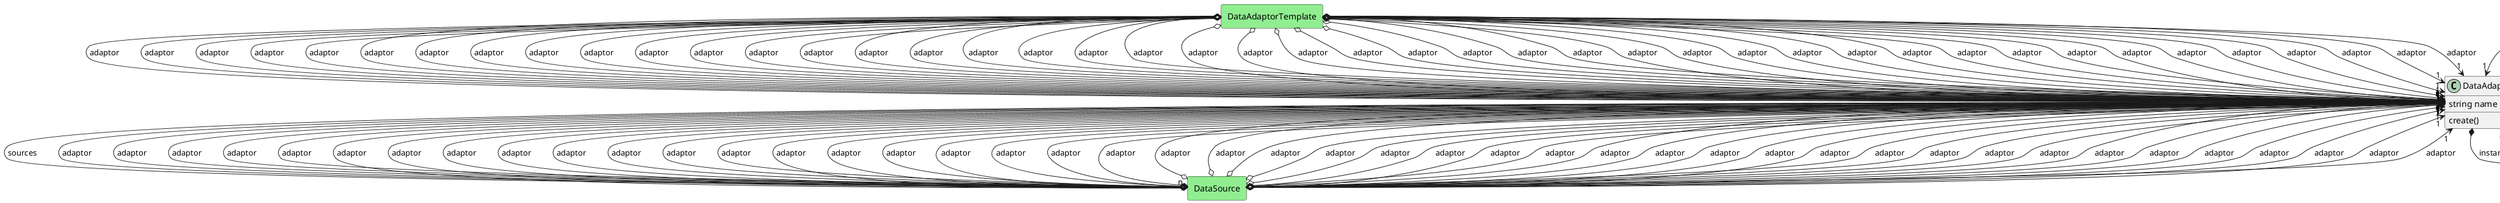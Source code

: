 @startuml

class "DataAdaptor" as Model {
 string name

 create()
 
}

rectangle "DataBluePrint" as DataBluePrint #lightblue {
}

Model o--> "1" DataBluePrint : blueprint


rectangle "DataSource" as DataSource #lightblue {
}

Model *--> "n" DataSource : sources


rectangle "DataAdaptorInstance" as DataAdaptorInstance #lightblue {
}

Model *--> "n" DataAdaptorInstance : instances




    rectangle "DataAdaptorInstance" as DataAdaptorInstance #lightgreen {
    }
    
        DataAdaptorInstance   o--> "1" Model : "parent"
    
    rectangle "DataAdaptorTemplate" as DataAdaptorTemplate #lightgreen {
    }
    
        DataAdaptorTemplate   o--> "1" Model : "adaptor"
    
    rectangle "DataSource" as DataSource #lightgreen {
    }
    
        DataSource   o--> "1" Model : "adaptor"
    
    rectangle "Data" as Data #lightgreen {
    }
    
        Data   o--> "1" Model : "adaptor"
    
    rectangle "DataAdaptorInstance" as DataAdaptorInstance #lightgreen {
    }
    
        DataAdaptorInstance   o--> "1" Model : "parent"
    
    rectangle "DataAdaptorTemplate" as DataAdaptorTemplate #lightgreen {
    }
    
        DataAdaptorTemplate   o--> "1" Model : "adaptor"
    
    rectangle "DataSource" as DataSource #lightgreen {
    }
    
        DataSource   o--> "1" Model : "adaptor"
    
    rectangle "Data" as Data #lightgreen {
    }
    
        Data   o--> "1" Model : "adaptor"
    
    rectangle "DataAdaptorInstance" as DataAdaptorInstance #lightgreen {
    }
    
        DataAdaptorInstance   o--> "1" Model : "parent"
    
    rectangle "DataAdaptorTemplate" as DataAdaptorTemplate #lightgreen {
    }
    
        DataAdaptorTemplate   o--> "1" Model : "adaptor"
    
    rectangle "DataSource" as DataSource #lightgreen {
    }
    
        DataSource   o--> "1" Model : "adaptor"
    
    rectangle "Data" as Data #lightgreen {
    }
    
        Data   o--> "1" Model : "adaptor"
    
    rectangle "DataAdaptorInstance" as DataAdaptorInstance #lightgreen {
    }
    
        DataAdaptorInstance   o--> "1" Model : "parent"
    
    rectangle "DataAdaptorTemplate" as DataAdaptorTemplate #lightgreen {
    }
    
        DataAdaptorTemplate   o--> "1" Model : "adaptor"
    
    rectangle "DataSource" as DataSource #lightgreen {
    }
    
        DataSource   o--> "1" Model : "adaptor"
    
    rectangle "Data" as Data #lightgreen {
    }
    
        Data   o--> "1" Model : "adaptor"
    
    rectangle "DataAdaptorInstance" as DataAdaptorInstance #lightgreen {
    }
    
        DataAdaptorInstance   o--> "1" Model : "parent"
    
    rectangle "DataAdaptorTemplate" as DataAdaptorTemplate #lightgreen {
    }
    
        DataAdaptorTemplate   o--> "1" Model : "adaptor"
    
    rectangle "DataSource" as DataSource #lightgreen {
    }
    
        DataSource   o--> "1" Model : "adaptor"
    
    rectangle "Data" as Data #lightgreen {
    }
    
        Data   o--> "1" Model : "adaptor"
    
    rectangle "DataAdaptorInstance" as DataAdaptorInstance #lightgreen {
    }
    
        DataAdaptorInstance   o--> "1" Model : "parent"
    
    rectangle "DataAdaptorTemplate" as DataAdaptorTemplate #lightgreen {
    }
    
        DataAdaptorTemplate   o--> "1" Model : "adaptor"
    
    rectangle "DataSource" as DataSource #lightgreen {
    }
    
        DataSource   o--> "1" Model : "adaptor"
    
    rectangle "Data" as Data #lightgreen {
    }
    
        Data   o--> "1" Model : "adaptor"
    
    rectangle "DataAdaptorInstance" as DataAdaptorInstance #lightgreen {
    }
    
        DataAdaptorInstance   o--> "1" Model : "parent"
    
    rectangle "DataAdaptorTemplate" as DataAdaptorTemplate #lightgreen {
    }
    
        DataAdaptorTemplate   o--> "1" Model : "adaptor"
    
    rectangle "DataSource" as DataSource #lightgreen {
    }
    
        DataSource   o--> "1" Model : "adaptor"
    
    rectangle "Data" as Data #lightgreen {
    }
    
        Data   o--> "1" Model : "adaptor"
    
    rectangle "DataAdaptorInstance" as DataAdaptorInstance #lightgreen {
    }
    
        DataAdaptorInstance   o--> "1" Model : "parent"
    
    rectangle "DataAdaptorTemplate" as DataAdaptorTemplate #lightgreen {
    }
    
        DataAdaptorTemplate   o--> "1" Model : "adaptor"
    
    rectangle "DataSource" as DataSource #lightgreen {
    }
    
        DataSource   o--> "1" Model : "adaptor"
    
    rectangle "Data" as Data #lightgreen {
    }
    
        Data   o--> "1" Model : "adaptor"
    
    rectangle "DataAdaptorInstance" as DataAdaptorInstance #lightgreen {
    }
    
        DataAdaptorInstance   o--> "1" Model : "parent"
    
    rectangle "DataAdaptorTemplate" as DataAdaptorTemplate #lightgreen {
    }
    
        DataAdaptorTemplate   o--> "1" Model : "adaptor"
    
    rectangle "DataSource" as DataSource #lightgreen {
    }
    
        DataSource   o--> "1" Model : "adaptor"
    
    rectangle "Data" as Data #lightgreen {
    }
    
        Data   o--> "1" Model : "adaptor"
    
    rectangle "DataAdaptorInstance" as DataAdaptorInstance #lightgreen {
    }
    
        DataAdaptorInstance   o--> "1" Model : "parent"
    
    rectangle "DataAdaptorTemplate" as DataAdaptorTemplate #lightgreen {
    }
    
        DataAdaptorTemplate   o--> "1" Model : "adaptor"
    
    rectangle "DataSource" as DataSource #lightgreen {
    }
    
        DataSource   o--> "1" Model : "adaptor"
    
    rectangle "Data" as Data #lightgreen {
    }
    
        Data   o--> "1" Model : "adaptor"
    
    rectangle "DataAdaptorInstance" as DataAdaptorInstance #lightgreen {
    }
    
        DataAdaptorInstance   o--> "1" Model : "parent"
    
    rectangle "DataAdaptorTemplate" as DataAdaptorTemplate #lightgreen {
    }
    
        DataAdaptorTemplate   o--> "1" Model : "adaptor"
    
    rectangle "DataSource" as DataSource #lightgreen {
    }
    
        DataSource   o--> "1" Model : "adaptor"
    
    rectangle "Data" as Data #lightgreen {
    }
    
        Data   o--> "1" Model : "adaptor"
    
    rectangle "DataAdaptorInstance" as DataAdaptorInstance #lightgreen {
    }
    
        DataAdaptorInstance   o--> "1" Model : "parent"
    
    rectangle "DataAdaptorTemplate" as DataAdaptorTemplate #lightgreen {
    }
    
        DataAdaptorTemplate   o--> "1" Model : "adaptor"
    
    rectangle "DataSource" as DataSource #lightgreen {
    }
    
        DataSource   o--> "1" Model : "adaptor"
    
    rectangle "Data" as Data #lightgreen {
    }
    
        Data   o--> "1" Model : "adaptor"
    
    rectangle "DataAdaptorInstance" as DataAdaptorInstance #lightgreen {
    }
    
        DataAdaptorInstance   o--> "1" Model : "parent"
    
    rectangle "DataAdaptorTemplate" as DataAdaptorTemplate #lightgreen {
    }
    
        DataAdaptorTemplate   o--> "1" Model : "adaptor"
    
    rectangle "DataSource" as DataSource #lightgreen {
    }
    
        DataSource   o--> "1" Model : "adaptor"
    
    rectangle "Data" as Data #lightgreen {
    }
    
        Data   o--> "1" Model : "adaptor"
    
    rectangle "DataAdaptorInstance" as DataAdaptorInstance #lightgreen {
    }
    
        DataAdaptorInstance   o--> "1" Model : "parent"
    
    rectangle "DataAdaptorTemplate" as DataAdaptorTemplate #lightgreen {
    }
    
        DataAdaptorTemplate   o--> "1" Model : "adaptor"
    
    rectangle "DataSource" as DataSource #lightgreen {
    }
    
        DataSource   o--> "1" Model : "adaptor"
    
    rectangle "Data" as Data #lightgreen {
    }
    
        Data   o--> "1" Model : "adaptor"
    
    rectangle "DataAdaptorInstance" as DataAdaptorInstance #lightgreen {
    }
    
        DataAdaptorInstance   o--> "1" Model : "parent"
    
    rectangle "DataAdaptorTemplate" as DataAdaptorTemplate #lightgreen {
    }
    
        DataAdaptorTemplate   o--> "1" Model : "adaptor"
    
    rectangle "DataSource" as DataSource #lightgreen {
    }
    
        DataSource   o--> "1" Model : "adaptor"
    
    rectangle "Data" as Data #lightgreen {
    }
    
        Data   o--> "1" Model : "adaptor"
    
    rectangle "DataAdaptorInstance" as DataAdaptorInstance #lightgreen {
    }
    
        DataAdaptorInstance   o--> "1" Model : "parent"
    
    rectangle "DataAdaptorTemplate" as DataAdaptorTemplate #lightgreen {
    }
    
        DataAdaptorTemplate   o--> "1" Model : "adaptor"
    
    rectangle "DataSource" as DataSource #lightgreen {
    }
    
        DataSource   o--> "1" Model : "adaptor"
    
    rectangle "Data" as Data #lightgreen {
    }
    
        Data   o--> "1" Model : "adaptor"
    
    rectangle "DataAdaptorInstance" as DataAdaptorInstance #lightgreen {
    }
    
        DataAdaptorInstance   o--> "1" Model : "parent"
    
    rectangle "DataAdaptorTemplate" as DataAdaptorTemplate #lightgreen {
    }
    
        DataAdaptorTemplate   o--> "1" Model : "adaptor"
    
    rectangle "DataSource" as DataSource #lightgreen {
    }
    
        DataSource   o--> "1" Model : "adaptor"
    
    rectangle "Data" as Data #lightgreen {
    }
    
        Data   o--> "1" Model : "adaptor"
    
    rectangle "DataAdaptorInstance" as DataAdaptorInstance #lightgreen {
    }
    
        DataAdaptorInstance   o--> "1" Model : "parent"
    
    rectangle "DataAdaptorTemplate" as DataAdaptorTemplate #lightgreen {
    }
    
        DataAdaptorTemplate   o--> "1" Model : "adaptor"
    
    rectangle "DataSource" as DataSource #lightgreen {
    }
    
        DataSource   o--> "1" Model : "adaptor"
    
    rectangle "Data" as Data #lightgreen {
    }
    
        Data   o--> "1" Model : "adaptor"
    
    rectangle "DataAdaptorInstance" as DataAdaptorInstance #lightgreen {
    }
    
        DataAdaptorInstance   o--> "1" Model : "parent"
    
    rectangle "DataAdaptorTemplate" as DataAdaptorTemplate #lightgreen {
    }
    
        DataAdaptorTemplate   o--> "1" Model : "adaptor"
    
    rectangle "DataSource" as DataSource #lightgreen {
    }
    
        DataSource   o--> "1" Model : "adaptor"
    
    rectangle "Data" as Data #lightgreen {
    }
    
        Data   o--> "1" Model : "adaptor"
    
    rectangle "DataAdaptorInstance" as DataAdaptorInstance #lightgreen {
    }
    
        DataAdaptorInstance   o--> "1" Model : "parent"
    
    rectangle "DataAdaptorTemplate" as DataAdaptorTemplate #lightgreen {
    }
    
        DataAdaptorTemplate   o--> "1" Model : "adaptor"
    
    rectangle "DataSource" as DataSource #lightgreen {
    }
    
        DataSource   o--> "1" Model : "adaptor"
    
    rectangle "Data" as Data #lightgreen {
    }
    
        Data   o--> "1" Model : "adaptor"
    
    rectangle "DataAdaptorInstance" as DataAdaptorInstance #lightgreen {
    }
    
        DataAdaptorInstance   o--> "1" Model : "parent"
    
    rectangle "DataAdaptorTemplate" as DataAdaptorTemplate #lightgreen {
    }
    
        DataAdaptorTemplate   o--> "1" Model : "adaptor"
    
    rectangle "DataSource" as DataSource #lightgreen {
    }
    
        DataSource   o--> "1" Model : "adaptor"
    
    rectangle "Data" as Data #lightgreen {
    }
    
        Data   o--> "1" Model : "adaptor"
    
    rectangle "DataAdaptorInstance" as DataAdaptorInstance #lightgreen {
    }
    
        DataAdaptorInstance   o--> "1" Model : "parent"
    
    rectangle "DataAdaptorTemplate" as DataAdaptorTemplate #lightgreen {
    }
    
        DataAdaptorTemplate   o--> "1" Model : "adaptor"
    
    rectangle "DataSource" as DataSource #lightgreen {
    }
    
        DataSource   o--> "1" Model : "adaptor"
    
    rectangle "Data" as Data #lightgreen {
    }
    
        Data   o--> "1" Model : "adaptor"
    
    rectangle "DataAdaptorInstance" as DataAdaptorInstance #lightgreen {
    }
    
        DataAdaptorInstance   o--> "1" Model : "parent"
    
    rectangle "DataAdaptorTemplate" as DataAdaptorTemplate #lightgreen {
    }
    
        DataAdaptorTemplate   o--> "1" Model : "adaptor"
    
    rectangle "DataSource" as DataSource #lightgreen {
    }
    
        DataSource   o--> "1" Model : "adaptor"
    
    rectangle "Data" as Data #lightgreen {
    }
    
        Data   o--> "1" Model : "adaptor"
    
    rectangle "DataAdaptorInstance" as DataAdaptorInstance #lightgreen {
    }
    
        DataAdaptorInstance   o--> "1" Model : "parent"
    
    rectangle "DataAdaptorTemplate" as DataAdaptorTemplate #lightgreen {
    }
    
        DataAdaptorTemplate   o--> "1" Model : "adaptor"
    
    rectangle "DataSource" as DataSource #lightgreen {
    }
    
        DataSource   o--> "1" Model : "adaptor"
    
    rectangle "Data" as Data #lightgreen {
    }
    
        Data   o--> "1" Model : "adaptor"
    
    rectangle "DataAdaptorInstance" as DataAdaptorInstance #lightgreen {
    }
    
        DataAdaptorInstance   o--> "1" Model : "parent"
    
    rectangle "DataAdaptorTemplate" as DataAdaptorTemplate #lightgreen {
    }
    
        DataAdaptorTemplate   o--> "1" Model : "adaptor"
    
    rectangle "DataSource" as DataSource #lightgreen {
    }
    
        DataSource   o--> "1" Model : "adaptor"
    
    rectangle "Data" as Data #lightgreen {
    }
    
        Data   o--> "1" Model : "adaptor"
    
    rectangle "DataAdaptorInstance" as DataAdaptorInstance #lightgreen {
    }
    
        DataAdaptorInstance   o--> "1" Model : "parent"
    
    rectangle "DataAdaptorTemplate" as DataAdaptorTemplate #lightgreen {
    }
    
        DataAdaptorTemplate   o--> "1" Model : "adaptor"
    
    rectangle "DataSource" as DataSource #lightgreen {
    }
    
        DataSource   o--> "1" Model : "adaptor"
    
    rectangle "Data" as Data #lightgreen {
    }
    
        Data   o--> "1" Model : "adaptor"
    
    rectangle "DataAdaptorInstance" as DataAdaptorInstance #lightgreen {
    }
    
        DataAdaptorInstance   o--> "1" Model : "parent"
    
    rectangle "DataAdaptorTemplate" as DataAdaptorTemplate #lightgreen {
    }
    
        DataAdaptorTemplate   o--> "1" Model : "adaptor"
    
    rectangle "DataSource" as DataSource #lightgreen {
    }
    
        DataSource   o--> "1" Model : "adaptor"
    
    rectangle "Data" as Data #lightgreen {
    }
    
        Data   o--> "1" Model : "adaptor"
    
    rectangle "DataAdaptorInstance" as DataAdaptorInstance #lightgreen {
    }
    
        DataAdaptorInstance   o--> "1" Model : "parent"
    
    rectangle "DataAdaptorTemplate" as DataAdaptorTemplate #lightgreen {
    }
    
        DataAdaptorTemplate   o--> "1" Model : "adaptor"
    
    rectangle "DataSource" as DataSource #lightgreen {
    }
    
        DataSource   o--> "1" Model : "adaptor"
    
    rectangle "Data" as Data #lightgreen {
    }
    
        Data   o--> "1" Model : "adaptor"
    
    rectangle "DataAdaptorInstance" as DataAdaptorInstance #lightgreen {
    }
    
        DataAdaptorInstance   o--> "1" Model : "parent"
    
    rectangle "DataAdaptorTemplate" as DataAdaptorTemplate #lightgreen {
    }
    
        DataAdaptorTemplate   o--> "1" Model : "adaptor"
    
    rectangle "DataSource" as DataSource #lightgreen {
    }
    
        DataSource   o--> "1" Model : "adaptor"
    
    rectangle "Data" as Data #lightgreen {
    }
    
        Data   o--> "1" Model : "adaptor"
    
    rectangle "DataAdaptorInstance" as DataAdaptorInstance #lightgreen {
    }
    
        DataAdaptorInstance   o--> "1" Model : "parent"
    
    rectangle "DataAdaptorTemplate" as DataAdaptorTemplate #lightgreen {
    }
    
        DataAdaptorTemplate   o--> "1" Model : "adaptor"
    
    rectangle "DataSource" as DataSource #lightgreen {
    }
    
        DataSource   o--> "1" Model : "adaptor"
    
    rectangle "Data" as Data #lightgreen {
    }
    
        Data   o--> "1" Model : "adaptor"
    
    rectangle "DataAdaptorInstance" as DataAdaptorInstance #lightgreen {
    }
    
        DataAdaptorInstance   o--> "1" Model : "parent"
    
    rectangle "DataAdaptorTemplate" as DataAdaptorTemplate #lightgreen {
    }
    
        DataAdaptorTemplate   o--> "1" Model : "adaptor"
    
    rectangle "DataSource" as DataSource #lightgreen {
    }
    
        DataSource   o--> "1" Model : "adaptor"
    
    rectangle "Data" as Data #lightgreen {
    }
    
        Data   o--> "1" Model : "adaptor"
    
    rectangle "DataAdaptorInstance" as DataAdaptorInstance #lightgreen {
    }
    
        DataAdaptorInstance   o--> "1" Model : "parent"
    
    rectangle "DataAdaptorTemplate" as DataAdaptorTemplate #lightgreen {
    }
    
        DataAdaptorTemplate   o--> "1" Model : "adaptor"
    
    rectangle "DataSource" as DataSource #lightgreen {
    }
    
        DataSource   o--> "1" Model : "adaptor"
    
    rectangle "Data" as Data #lightgreen {
    }
    
        Data   o--> "1" Model : "adaptor"
    
    rectangle "DataAdaptorInstance" as DataAdaptorInstance #lightgreen {
    }
    
        DataAdaptorInstance   o--> "1" Model : "parent"
    
    rectangle "DataAdaptorTemplate" as DataAdaptorTemplate #lightgreen {
    }
    
        DataAdaptorTemplate   o--> "1" Model : "adaptor"
    
    rectangle "DataSource" as DataSource #lightgreen {
    }
    
        DataSource   o--> "1" Model : "adaptor"
    
    rectangle "Data" as Data #lightgreen {
    }
    
        Data   o--> "1" Model : "adaptor"
    
    rectangle "DataAdaptorInstance" as DataAdaptorInstance #lightgreen {
    }
    
        DataAdaptorInstance   o--> "1" Model : "parent"
    
    rectangle "DataAdaptorTemplate" as DataAdaptorTemplate #lightgreen {
    }
    
        DataAdaptorTemplate   o--> "1" Model : "adaptor"
    
    rectangle "DataSource" as DataSource #lightgreen {
    }
    
        DataSource   o--> "1" Model : "adaptor"
    
    rectangle "Data" as Data #lightgreen {
    }
    
        Data   o--> "1" Model : "adaptor"
    
    rectangle "DataAdaptorInstance" as DataAdaptorInstance #lightgreen {
    }
    
        DataAdaptorInstance   o--> "1" Model : "parent"
    
    rectangle "DataAdaptorTemplate" as DataAdaptorTemplate #lightgreen {
    }
    
        DataAdaptorTemplate   o--> "1" Model : "adaptor"
    
    rectangle "DataSource" as DataSource #lightgreen {
    }
    
        DataSource   o--> "1" Model : "adaptor"
    
    rectangle "Data" as Data #lightgreen {
    }
    
        Data   o--> "1" Model : "adaptor"
    
    rectangle "DataAdaptorInstance" as DataAdaptorInstance #lightgreen {
    }
    
        DataAdaptorInstance   o--> "1" Model : "parent"
    
    rectangle "DataAdaptorTemplate" as DataAdaptorTemplate #lightgreen {
    }
    
        DataAdaptorTemplate   o--> "1" Model : "adaptor"
    
    rectangle "DataSource" as DataSource #lightgreen {
    }
    
        DataSource   o--> "1" Model : "adaptor"
    
    rectangle "Data" as Data #lightgreen {
    }
    
        Data   o--> "1" Model : "adaptor"
    
    rectangle "DataAdaptorInstance" as DataAdaptorInstance #lightgreen {
    }
    
        DataAdaptorInstance   o--> "1" Model : "parent"
    
    rectangle "DataAdaptorTemplate" as DataAdaptorTemplate #lightgreen {
    }
    
        DataAdaptorTemplate   o--> "1" Model : "adaptor"
    
    rectangle "DataSource" as DataSource #lightgreen {
    }
    
        DataSource   o--> "1" Model : "adaptor"
    
    rectangle "Data" as Data #lightgreen {
    }
    
        Data   o--> "1" Model : "adaptor"
    
    rectangle "DataAdaptorInstance" as DataAdaptorInstance #lightgreen {
    }
    
        DataAdaptorInstance   o--> "1" Model : "parent"
    
    rectangle "DataAdaptorTemplate" as DataAdaptorTemplate #lightgreen {
    }
    
        DataAdaptorTemplate   o--> "1" Model : "adaptor"
    
    rectangle "DataSource" as DataSource #lightgreen {
    }
    
        DataSource   o--> "1" Model : "adaptor"
    
    rectangle "Data" as Data #lightgreen {
    }
    
        Data   o--> "1" Model : "adaptor"
    
    rectangle "DataAdaptorInstance" as DataAdaptorInstance #lightgreen {
    }
    
        DataAdaptorInstance   o--> "1" Model : "parent"
    
    rectangle "DataAdaptorTemplate" as DataAdaptorTemplate #lightgreen {
    }
    
        DataAdaptorTemplate   o--> "1" Model : "adaptor"
    
    rectangle "DataSource" as DataSource #lightgreen {
    }
    
        DataSource   o--> "1" Model : "adaptor"
    
    rectangle "Data" as Data #lightgreen {
    }
    
        Data   o--> "1" Model : "adaptor"
    
    rectangle "DataAdaptorInstance" as DataAdaptorInstance #lightgreen {
    }
    
        DataAdaptorInstance   o--> "1" Model : "parent"
    
    rectangle "DataAdaptorTemplate" as DataAdaptorTemplate #lightgreen {
    }
    
        DataAdaptorTemplate   o--> "1" Model : "adaptor"
    
    rectangle "DataSource" as DataSource #lightgreen {
    }
    
        DataSource   o--> "1" Model : "adaptor"
    
    rectangle "Data" as Data #lightgreen {
    }
    
        Data   o--> "1" Model : "adaptor"
    
    rectangle "DataAdaptorInstance" as DataAdaptorInstance #lightgreen {
    }
    
        DataAdaptorInstance   o--> "1" Model : "parent"
    
    rectangle "DataAdaptorTemplate" as DataAdaptorTemplate #lightgreen {
    }
    
        DataAdaptorTemplate   o--> "1" Model : "adaptor"
    
    rectangle "DataSource" as DataSource #lightgreen {
    }
    
        DataSource   o--> "1" Model : "adaptor"
    
    rectangle "Data" as Data #lightgreen {
    }
    
        Data   o--> "1" Model : "adaptor"
    
    rectangle "DataAdaptorInstance" as DataAdaptorInstance #lightgreen {
    }
    
        DataAdaptorInstance   o--> "1" Model : "parent"
    
    rectangle "DataAdaptorTemplate" as DataAdaptorTemplate #lightgreen {
    }
    
        DataAdaptorTemplate   o--> "1" Model : "adaptor"
    
    rectangle "DataSource" as DataSource #lightgreen {
    }
    
        DataSource   o--> "1" Model : "adaptor"
    
    rectangle "Data" as Data #lightgreen {
    }
    
        Data   o--> "1" Model : "adaptor"
    
    rectangle "DataAdaptorInstance" as DataAdaptorInstance #lightgreen {
    }
    
        DataAdaptorInstance   o--> "1" Model : "parent"
    
    rectangle "DataAdaptorTemplate" as DataAdaptorTemplate #lightgreen {
    }
    
        DataAdaptorTemplate   o--> "1" Model : "adaptor"
    
    rectangle "DataSource" as DataSource #lightgreen {
    }
    
        DataSource   o--> "1" Model : "adaptor"
    
    rectangle "Data" as Data #lightgreen {
    }
    
        Data   o--> "1" Model : "adaptor"
    
    rectangle "DataAdaptorInstance" as DataAdaptorInstance #lightgreen {
    }
    
        DataAdaptorInstance   o--> "1" Model : "parent"
    
    rectangle "DataAdaptorTemplate" as DataAdaptorTemplate #lightgreen {
    }
    
        DataAdaptorTemplate   o--> "1" Model : "adaptor"
    
    rectangle "DataSource" as DataSource #lightgreen {
    }
    
        DataSource   o--> "1" Model : "adaptor"
    
    rectangle "Data" as Data #lightgreen {
    }
    
        Data   o--> "1" Model : "adaptor"
    

@enduml
